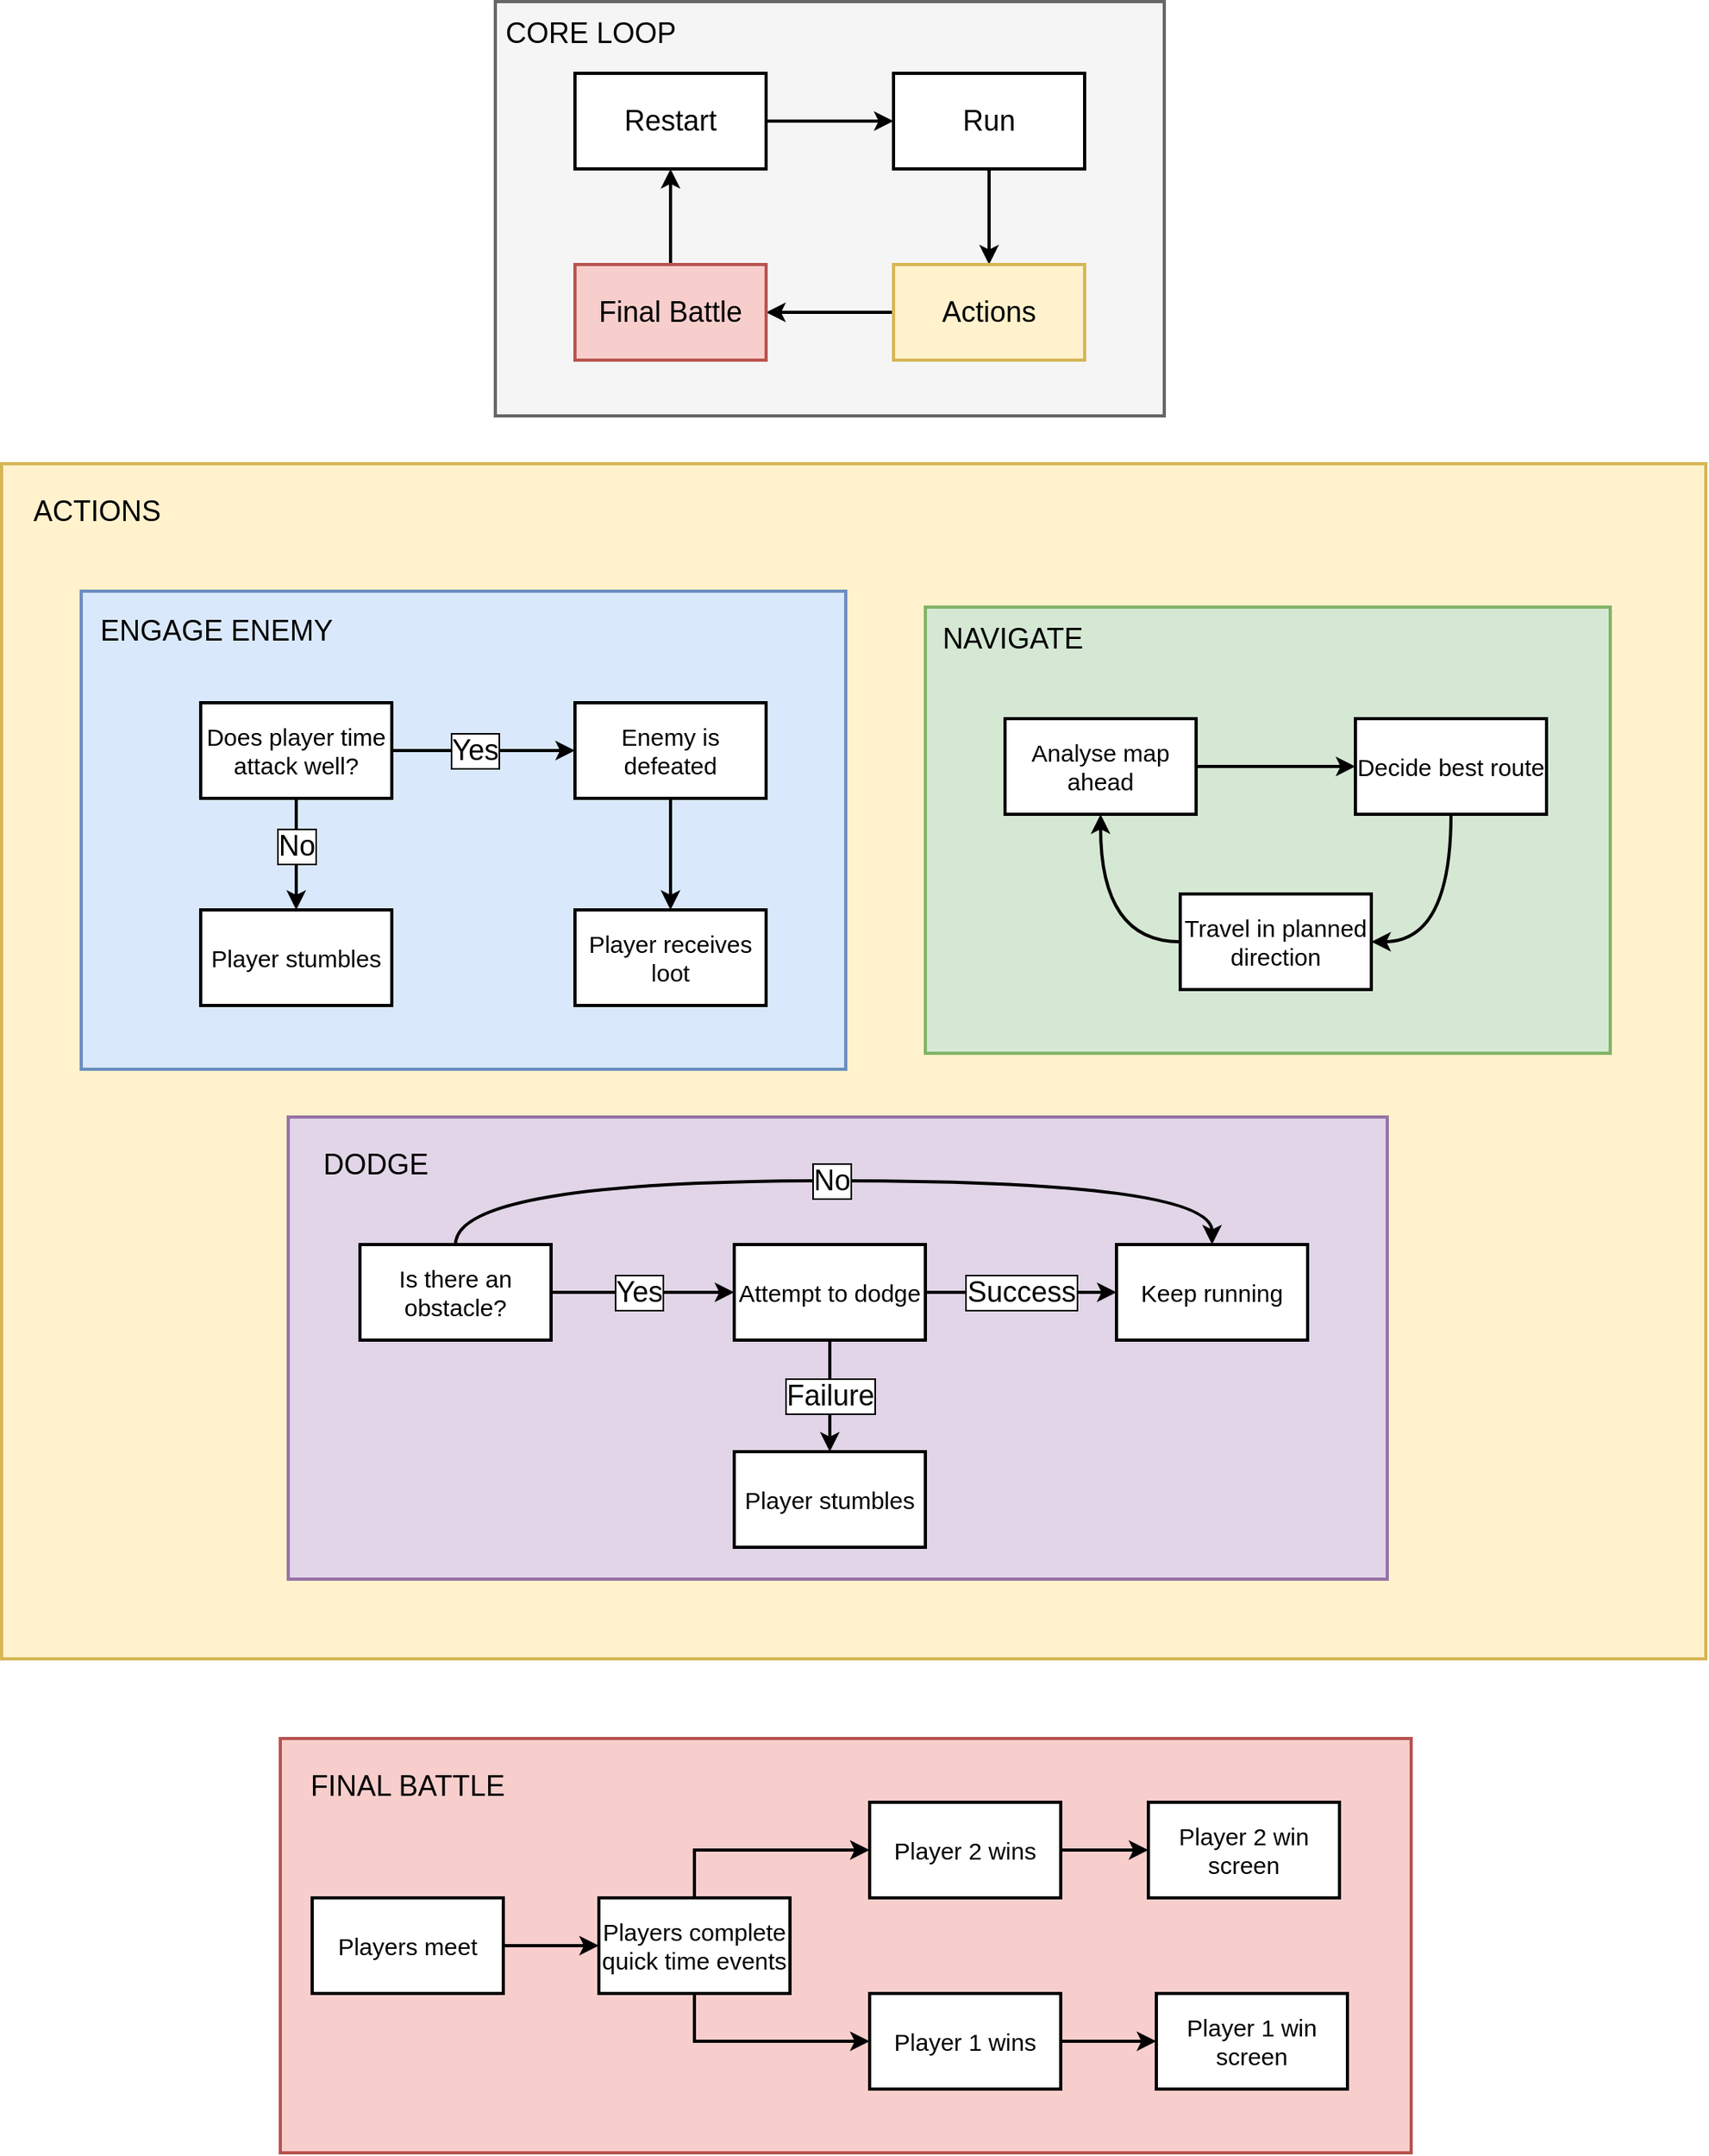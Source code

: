 <mxfile version="14.4.2" type="device"><diagram id="LxnxAv2HAhgZaUrR6hKw" name="Page-1"><mxGraphModel dx="2336" dy="1289" grid="1" gridSize="10" guides="1" tooltips="1" connect="1" arrows="1" fold="1" page="1" pageScale="1" pageWidth="850" pageHeight="1100" math="0" shadow="0"><root><mxCell id="0"/><mxCell id="1" parent="0"/><mxCell id="9tCaptpB-bCUZL_6WB5m-22" value="" style="rounded=0;whiteSpace=wrap;html=1;fillColor=#fff2cc;strokeColor=#d6b656;strokeWidth=2;" parent="1" vertex="1"><mxGeometry x="20" y="470" width="1070" height="750" as="geometry"/></mxCell><mxCell id="9tCaptpB-bCUZL_6WB5m-58" value="" style="rounded=0;whiteSpace=wrap;html=1;fillColor=#e1d5e7;strokeColor=#9673a6;strokeWidth=2;" parent="1" vertex="1"><mxGeometry x="200" y="880" width="690" height="290" as="geometry"/></mxCell><mxCell id="9tCaptpB-bCUZL_6WB5m-30" value="" style="rounded=0;whiteSpace=wrap;html=1;fontSize=18;fillColor=#f5f5f5;strokeColor=#666666;labelPosition=center;verticalLabelPosition=middle;align=center;verticalAlign=middle;labelBackgroundColor=none;labelBorderColor=none;fontColor=#333333;strokeWidth=2;" parent="1" vertex="1"><mxGeometry x="330" y="180" width="420" height="260" as="geometry"/></mxCell><mxCell id="9tCaptpB-bCUZL_6WB5m-26" style="edgeStyle=orthogonalEdgeStyle;curved=1;orthogonalLoop=1;jettySize=auto;html=1;entryX=0.5;entryY=0;entryDx=0;entryDy=0;fontSize=19;strokeWidth=2;" parent="1" source="9tCaptpB-bCUZL_6WB5m-2" target="9tCaptpB-bCUZL_6WB5m-19" edge="1"><mxGeometry relative="1" as="geometry"/></mxCell><mxCell id="9tCaptpB-bCUZL_6WB5m-2" value="Run" style="rounded=0;whiteSpace=wrap;html=1;fontSize=18;strokeWidth=2;" parent="1" vertex="1"><mxGeometry x="580" y="225" width="120" height="60" as="geometry"/></mxCell><mxCell id="9tCaptpB-bCUZL_6WB5m-27" style="edgeStyle=orthogonalEdgeStyle;curved=1;orthogonalLoop=1;jettySize=auto;html=1;fontSize=19;strokeWidth=2;" parent="1" source="9tCaptpB-bCUZL_6WB5m-19" target="9tCaptpB-bCUZL_6WB5m-21" edge="1"><mxGeometry relative="1" as="geometry"/></mxCell><mxCell id="9tCaptpB-bCUZL_6WB5m-19" value="Actions" style="rounded=0;whiteSpace=wrap;html=1;fontSize=18;fillColor=#fff2cc;strokeColor=#d6b656;strokeWidth=2;" parent="1" vertex="1"><mxGeometry x="580" y="345" width="120" height="60" as="geometry"/></mxCell><mxCell id="9tCaptpB-bCUZL_6WB5m-29" style="edgeStyle=orthogonalEdgeStyle;curved=1;orthogonalLoop=1;jettySize=auto;html=1;entryX=0;entryY=0.5;entryDx=0;entryDy=0;fontSize=19;strokeWidth=2;" parent="1" source="9tCaptpB-bCUZL_6WB5m-20" target="9tCaptpB-bCUZL_6WB5m-2" edge="1"><mxGeometry relative="1" as="geometry"/></mxCell><mxCell id="9tCaptpB-bCUZL_6WB5m-20" value="Restart" style="rounded=0;whiteSpace=wrap;html=1;fontSize=18;strokeWidth=2;" parent="1" vertex="1"><mxGeometry x="380" y="225" width="120" height="60" as="geometry"/></mxCell><mxCell id="9tCaptpB-bCUZL_6WB5m-28" style="edgeStyle=orthogonalEdgeStyle;curved=1;orthogonalLoop=1;jettySize=auto;html=1;entryX=0.5;entryY=1;entryDx=0;entryDy=0;fontSize=19;strokeWidth=2;" parent="1" source="9tCaptpB-bCUZL_6WB5m-21" target="9tCaptpB-bCUZL_6WB5m-20" edge="1"><mxGeometry relative="1" as="geometry"/></mxCell><mxCell id="9tCaptpB-bCUZL_6WB5m-21" value="Final Battle" style="rounded=0;whiteSpace=wrap;html=1;fontSize=18;fillColor=#f8cecc;strokeColor=#b85450;strokeWidth=2;" parent="1" vertex="1"><mxGeometry x="380" y="345" width="120" height="60" as="geometry"/></mxCell><mxCell id="9tCaptpB-bCUZL_6WB5m-66" style="edgeStyle=orthogonalEdgeStyle;curved=1;orthogonalLoop=1;jettySize=auto;html=1;exitX=1;exitY=0.5;exitDx=0;exitDy=0;entryX=0;entryY=0.5;entryDx=0;entryDy=0;fontSize=18;strokeWidth=2;" parent="1" source="9tCaptpB-bCUZL_6WB5m-23" target="9tCaptpB-bCUZL_6WB5m-65" edge="1"><mxGeometry relative="1" as="geometry"/></mxCell><mxCell id="9tCaptpB-bCUZL_6WB5m-68" value="Success" style="edgeLabel;html=1;align=center;verticalAlign=middle;resizable=0;points=[];fontSize=18;labelBorderColor=#000000;" parent="9tCaptpB-bCUZL_6WB5m-66" vertex="1" connectable="0"><mxGeometry x="-0.194" y="-3" relative="1" as="geometry"><mxPoint x="11.72" y="-3" as="offset"/></mxGeometry></mxCell><mxCell id="9tCaptpB-bCUZL_6WB5m-67" value="Failure" style="edgeStyle=orthogonalEdgeStyle;curved=1;orthogonalLoop=1;jettySize=auto;html=1;fontSize=18;labelBorderColor=#000000;strokeWidth=2;" parent="1" source="9tCaptpB-bCUZL_6WB5m-23" target="9tCaptpB-bCUZL_6WB5m-62" edge="1"><mxGeometry relative="1" as="geometry"/></mxCell><mxCell id="9tCaptpB-bCUZL_6WB5m-23" value="Attempt to dodge" style="rounded=0;whiteSpace=wrap;html=1;fontSize=15;strokeWidth=2;" parent="1" vertex="1"><mxGeometry x="480" y="960" width="120" height="60" as="geometry"/></mxCell><mxCell id="9tCaptpB-bCUZL_6WB5m-24" value="" style="rounded=0;whiteSpace=wrap;html=1;fillColor=#dae8fc;strokeColor=#6c8ebf;strokeWidth=2;" parent="1" vertex="1"><mxGeometry x="70" y="550" width="480" height="300" as="geometry"/></mxCell><mxCell id="9tCaptpB-bCUZL_6WB5m-63" style="edgeStyle=orthogonalEdgeStyle;curved=1;orthogonalLoop=1;jettySize=auto;html=1;exitX=1;exitY=0.5;exitDx=0;exitDy=0;fontSize=18;strokeWidth=2;" parent="1" source="9tCaptpB-bCUZL_6WB5m-25" target="9tCaptpB-bCUZL_6WB5m-23" edge="1"><mxGeometry relative="1" as="geometry"/></mxCell><mxCell id="9tCaptpB-bCUZL_6WB5m-64" value="Yes" style="edgeLabel;html=1;align=center;verticalAlign=middle;resizable=0;points=[];fontSize=18;labelBorderColor=#000000;" parent="9tCaptpB-bCUZL_6WB5m-63" vertex="1" connectable="0"><mxGeometry x="-0.275" relative="1" as="geometry"><mxPoint x="13.26" as="offset"/></mxGeometry></mxCell><mxCell id="9tCaptpB-bCUZL_6WB5m-70" style="edgeStyle=orthogonalEdgeStyle;curved=1;orthogonalLoop=1;jettySize=auto;html=1;exitX=0.5;exitY=0;exitDx=0;exitDy=0;entryX=0.5;entryY=0;entryDx=0;entryDy=0;fontSize=18;strokeWidth=2;" parent="1" source="9tCaptpB-bCUZL_6WB5m-25" target="9tCaptpB-bCUZL_6WB5m-65" edge="1"><mxGeometry relative="1" as="geometry"><Array as="points"><mxPoint x="305" y="920"/><mxPoint x="780" y="920"/></Array></mxGeometry></mxCell><mxCell id="9tCaptpB-bCUZL_6WB5m-71" value="No" style="edgeLabel;html=1;align=center;verticalAlign=middle;resizable=0;points=[];fontSize=18;labelBorderColor=#000000;" parent="9tCaptpB-bCUZL_6WB5m-70" vertex="1" connectable="0"><mxGeometry x="-0.072" relative="1" as="geometry"><mxPoint x="17.76" as="offset"/></mxGeometry></mxCell><mxCell id="9tCaptpB-bCUZL_6WB5m-25" value="Is there an&lt;br style=&quot;font-size: 15px;&quot;&gt;obstacle?" style="rounded=0;whiteSpace=wrap;html=1;fontSize=15;strokeWidth=2;" parent="1" vertex="1"><mxGeometry x="245" y="960" width="120" height="60" as="geometry"/></mxCell><mxCell id="9tCaptpB-bCUZL_6WB5m-31" value="CORE LOOP" style="text;html=1;strokeColor=none;fillColor=none;align=center;verticalAlign=middle;whiteSpace=wrap;rounded=0;labelBackgroundColor=none;fontSize=18;strokeWidth=2;" parent="1" vertex="1"><mxGeometry x="320" y="190" width="140" height="20" as="geometry"/></mxCell><mxCell id="9tCaptpB-bCUZL_6WB5m-32" value="ENGAGE ENEMY" style="text;html=1;strokeColor=none;fillColor=none;align=center;verticalAlign=middle;whiteSpace=wrap;rounded=0;labelBackgroundColor=none;fontSize=18;strokeWidth=2;" parent="1" vertex="1"><mxGeometry x="80" y="560" width="150" height="30" as="geometry"/></mxCell><mxCell id="9tCaptpB-bCUZL_6WB5m-39" style="edgeStyle=orthogonalEdgeStyle;curved=1;orthogonalLoop=1;jettySize=auto;html=1;entryX=0;entryY=0.5;entryDx=0;entryDy=0;fontSize=18;strokeWidth=2;" parent="1" source="9tCaptpB-bCUZL_6WB5m-33" target="9tCaptpB-bCUZL_6WB5m-34" edge="1"><mxGeometry relative="1" as="geometry"/></mxCell><mxCell id="9tCaptpB-bCUZL_6WB5m-40" value="Yes" style="edgeLabel;html=1;align=center;verticalAlign=middle;resizable=0;points=[];fontSize=18;labelBorderColor=#000000;" parent="9tCaptpB-bCUZL_6WB5m-39" vertex="1" connectable="0"><mxGeometry x="-0.161" y="2" relative="1" as="geometry"><mxPoint x="4.17" y="2" as="offset"/></mxGeometry></mxCell><mxCell id="9tCaptpB-bCUZL_6WB5m-42" style="edgeStyle=orthogonalEdgeStyle;curved=1;orthogonalLoop=1;jettySize=auto;html=1;exitX=0.5;exitY=1;exitDx=0;exitDy=0;entryX=0.5;entryY=0;entryDx=0;entryDy=0;fontSize=18;strokeWidth=2;" parent="1" source="9tCaptpB-bCUZL_6WB5m-33" target="9tCaptpB-bCUZL_6WB5m-41" edge="1"><mxGeometry relative="1" as="geometry"/></mxCell><mxCell id="9tCaptpB-bCUZL_6WB5m-43" value="No" style="edgeLabel;html=1;align=center;verticalAlign=middle;resizable=0;points=[];fontSize=18;labelBorderColor=#000000;" parent="9tCaptpB-bCUZL_6WB5m-42" vertex="1" connectable="0"><mxGeometry x="-0.236" y="1" relative="1" as="geometry"><mxPoint x="-1" y="3.2" as="offset"/></mxGeometry></mxCell><mxCell id="9tCaptpB-bCUZL_6WB5m-33" value="Does player time&lt;br style=&quot;font-size: 15px;&quot;&gt;attack well?" style="rounded=0;whiteSpace=wrap;html=1;fontSize=15;strokeWidth=2;" parent="1" vertex="1"><mxGeometry x="145" y="620" width="120" height="60" as="geometry"/></mxCell><mxCell id="9tCaptpB-bCUZL_6WB5m-46" style="edgeStyle=orthogonalEdgeStyle;curved=1;orthogonalLoop=1;jettySize=auto;html=1;entryX=0.5;entryY=0;entryDx=0;entryDy=0;fontSize=18;strokeWidth=2;" parent="1" source="9tCaptpB-bCUZL_6WB5m-34" target="9tCaptpB-bCUZL_6WB5m-45" edge="1"><mxGeometry relative="1" as="geometry"/></mxCell><mxCell id="9tCaptpB-bCUZL_6WB5m-34" value="Enemy is defeated" style="rounded=0;whiteSpace=wrap;html=1;fontSize=15;strokeWidth=2;" parent="1" vertex="1"><mxGeometry x="380" y="620" width="120" height="60" as="geometry"/></mxCell><mxCell id="9tCaptpB-bCUZL_6WB5m-35" value="ACTIONS" style="text;html=1;strokeColor=none;fillColor=none;align=center;verticalAlign=middle;whiteSpace=wrap;rounded=0;labelBackgroundColor=none;fontSize=18;" parent="1" vertex="1"><mxGeometry x="30" y="490" width="100" height="20" as="geometry"/></mxCell><mxCell id="9tCaptpB-bCUZL_6WB5m-41" value="Player stumbles" style="rounded=0;whiteSpace=wrap;html=1;fontSize=15;strokeWidth=2;" parent="1" vertex="1"><mxGeometry x="145" y="750" width="120" height="60" as="geometry"/></mxCell><mxCell id="9tCaptpB-bCUZL_6WB5m-45" value="Player receives&lt;br style=&quot;font-size: 15px;&quot;&gt;loot" style="rounded=0;whiteSpace=wrap;html=1;fontSize=15;strokeWidth=2;" parent="1" vertex="1"><mxGeometry x="380" y="750" width="120" height="60" as="geometry"/></mxCell><mxCell id="9tCaptpB-bCUZL_6WB5m-48" value="" style="rounded=0;whiteSpace=wrap;html=1;fillColor=#d5e8d4;strokeColor=#82b366;strokeWidth=2;" parent="1" vertex="1"><mxGeometry x="600" y="560" width="430" height="280" as="geometry"/></mxCell><mxCell id="9tCaptpB-bCUZL_6WB5m-50" value="NAVIGATE" style="text;html=1;strokeColor=none;fillColor=none;align=center;verticalAlign=middle;whiteSpace=wrap;rounded=0;labelBackgroundColor=none;fontSize=18;strokeWidth=2;" parent="1" vertex="1"><mxGeometry x="600" y="570" width="110" height="20" as="geometry"/></mxCell><mxCell id="9tCaptpB-bCUZL_6WB5m-54" style="edgeStyle=orthogonalEdgeStyle;curved=1;orthogonalLoop=1;jettySize=auto;html=1;entryX=0;entryY=0.5;entryDx=0;entryDy=0;fontSize=18;strokeWidth=2;" parent="1" source="9tCaptpB-bCUZL_6WB5m-51" target="9tCaptpB-bCUZL_6WB5m-52" edge="1"><mxGeometry relative="1" as="geometry"/></mxCell><mxCell id="9tCaptpB-bCUZL_6WB5m-51" value="Analyse map&lt;br style=&quot;font-size: 15px;&quot;&gt;ahead" style="rounded=0;whiteSpace=wrap;html=1;fontSize=15;strokeWidth=2;" parent="1" vertex="1"><mxGeometry x="650" y="630" width="120" height="60" as="geometry"/></mxCell><mxCell id="9tCaptpB-bCUZL_6WB5m-55" style="edgeStyle=orthogonalEdgeStyle;curved=1;orthogonalLoop=1;jettySize=auto;html=1;exitX=0.5;exitY=1;exitDx=0;exitDy=0;entryX=1;entryY=0.5;entryDx=0;entryDy=0;fontSize=18;strokeWidth=2;" parent="1" source="9tCaptpB-bCUZL_6WB5m-52" target="9tCaptpB-bCUZL_6WB5m-53" edge="1"><mxGeometry relative="1" as="geometry"/></mxCell><mxCell id="9tCaptpB-bCUZL_6WB5m-52" value="Decide best route" style="rounded=0;whiteSpace=wrap;html=1;fontSize=15;strokeWidth=2;" parent="1" vertex="1"><mxGeometry x="870" y="630" width="120" height="60" as="geometry"/></mxCell><mxCell id="9tCaptpB-bCUZL_6WB5m-56" style="edgeStyle=orthogonalEdgeStyle;curved=1;orthogonalLoop=1;jettySize=auto;html=1;exitX=0;exitY=0.5;exitDx=0;exitDy=0;entryX=0.5;entryY=1;entryDx=0;entryDy=0;fontSize=18;strokeWidth=2;" parent="1" source="9tCaptpB-bCUZL_6WB5m-53" target="9tCaptpB-bCUZL_6WB5m-51" edge="1"><mxGeometry relative="1" as="geometry"/></mxCell><mxCell id="9tCaptpB-bCUZL_6WB5m-53" value="Travel in planned&lt;br style=&quot;font-size: 15px;&quot;&gt;direction" style="rounded=0;whiteSpace=wrap;html=1;fontSize=15;strokeWidth=2;" parent="1" vertex="1"><mxGeometry x="760" y="740" width="120" height="60" as="geometry"/></mxCell><mxCell id="9tCaptpB-bCUZL_6WB5m-59" value="DODGE" style="text;html=1;strokeColor=none;fillColor=none;align=center;verticalAlign=middle;whiteSpace=wrap;rounded=0;labelBackgroundColor=none;fontSize=18;" parent="1" vertex="1"><mxGeometry x="200" y="900" width="110" height="20" as="geometry"/></mxCell><mxCell id="9tCaptpB-bCUZL_6WB5m-62" value="Player stumbles" style="rounded=0;whiteSpace=wrap;html=1;fontSize=15;strokeWidth=2;" parent="1" vertex="1"><mxGeometry x="480" y="1090" width="120" height="60" as="geometry"/></mxCell><mxCell id="9tCaptpB-bCUZL_6WB5m-65" value="Keep running" style="rounded=0;whiteSpace=wrap;html=1;fontSize=15;strokeWidth=2;" parent="1" vertex="1"><mxGeometry x="720" y="960" width="120" height="60" as="geometry"/></mxCell><mxCell id="9tCaptpB-bCUZL_6WB5m-72" value="" style="rounded=0;whiteSpace=wrap;html=1;fillColor=#f8cecc;strokeColor=#b85450;strokeWidth=2;" parent="1" vertex="1"><mxGeometry x="195" y="1270" width="710" height="260" as="geometry"/></mxCell><mxCell id="9tCaptpB-bCUZL_6WB5m-73" value="FINAL BATTLE" style="text;html=1;strokeColor=none;fillColor=none;align=center;verticalAlign=middle;whiteSpace=wrap;rounded=0;labelBackgroundColor=none;fontSize=18;strokeWidth=2;" parent="1" vertex="1"><mxGeometry x="175" y="1290" width="200" height="20" as="geometry"/></mxCell><mxCell id="3yWSZHaOznuaT4Y38PyP-7" style="edgeStyle=orthogonalEdgeStyle;rounded=0;orthogonalLoop=1;jettySize=auto;html=1;strokeWidth=2;" parent="1" source="3yWSZHaOznuaT4Y38PyP-1" target="3yWSZHaOznuaT4Y38PyP-2" edge="1"><mxGeometry relative="1" as="geometry"/></mxCell><mxCell id="3yWSZHaOznuaT4Y38PyP-1" value="Players meet" style="rounded=0;whiteSpace=wrap;html=1;fontSize=15;strokeWidth=2;" parent="1" vertex="1"><mxGeometry x="215" y="1370" width="120" height="60" as="geometry"/></mxCell><mxCell id="3yWSZHaOznuaT4Y38PyP-8" style="edgeStyle=orthogonalEdgeStyle;rounded=0;orthogonalLoop=1;jettySize=auto;html=1;exitX=0.5;exitY=0;exitDx=0;exitDy=0;strokeWidth=2;" parent="1" source="3yWSZHaOznuaT4Y38PyP-2" target="3yWSZHaOznuaT4Y38PyP-4" edge="1"><mxGeometry relative="1" as="geometry"/></mxCell><mxCell id="3yWSZHaOznuaT4Y38PyP-9" style="edgeStyle=orthogonalEdgeStyle;rounded=0;orthogonalLoop=1;jettySize=auto;html=1;exitX=0.5;exitY=1;exitDx=0;exitDy=0;entryX=0;entryY=0.5;entryDx=0;entryDy=0;strokeWidth=2;" parent="1" source="3yWSZHaOznuaT4Y38PyP-2" target="3yWSZHaOznuaT4Y38PyP-3" edge="1"><mxGeometry relative="1" as="geometry"/></mxCell><mxCell id="3yWSZHaOznuaT4Y38PyP-2" value="Players complete&lt;br style=&quot;font-size: 15px;&quot;&gt;quick time events" style="rounded=0;whiteSpace=wrap;html=1;fontSize=15;strokeWidth=2;" parent="1" vertex="1"><mxGeometry x="395" y="1370" width="120" height="60" as="geometry"/></mxCell><mxCell id="3yWSZHaOznuaT4Y38PyP-10" style="edgeStyle=orthogonalEdgeStyle;rounded=0;orthogonalLoop=1;jettySize=auto;html=1;strokeWidth=2;" parent="1" source="3yWSZHaOznuaT4Y38PyP-3" target="3yWSZHaOznuaT4Y38PyP-6" edge="1"><mxGeometry relative="1" as="geometry"/></mxCell><mxCell id="3yWSZHaOznuaT4Y38PyP-3" value="Player 1 wins" style="rounded=0;whiteSpace=wrap;html=1;fontSize=15;strokeWidth=2;" parent="1" vertex="1"><mxGeometry x="565" y="1430" width="120" height="60" as="geometry"/></mxCell><mxCell id="3yWSZHaOznuaT4Y38PyP-11" style="edgeStyle=orthogonalEdgeStyle;rounded=0;orthogonalLoop=1;jettySize=auto;html=1;strokeWidth=2;" parent="1" source="3yWSZHaOznuaT4Y38PyP-4" target="3yWSZHaOznuaT4Y38PyP-5" edge="1"><mxGeometry relative="1" as="geometry"/></mxCell><mxCell id="3yWSZHaOznuaT4Y38PyP-4" value="Player 2 wins" style="rounded=0;whiteSpace=wrap;html=1;fontSize=15;strokeWidth=2;" parent="1" vertex="1"><mxGeometry x="565" y="1310" width="120" height="60" as="geometry"/></mxCell><mxCell id="3yWSZHaOznuaT4Y38PyP-5" value="Player 2 win&lt;br style=&quot;font-size: 15px;&quot;&gt;screen" style="rounded=0;whiteSpace=wrap;html=1;fontSize=15;strokeWidth=2;" parent="1" vertex="1"><mxGeometry x="740" y="1310" width="120" height="60" as="geometry"/></mxCell><mxCell id="3yWSZHaOznuaT4Y38PyP-6" value="Player 1 win&lt;br style=&quot;font-size: 15px;&quot;&gt;screen" style="rounded=0;whiteSpace=wrap;html=1;fontSize=15;strokeWidth=2;" parent="1" vertex="1"><mxGeometry x="745" y="1430" width="120" height="60" as="geometry"/></mxCell></root></mxGraphModel></diagram></mxfile>